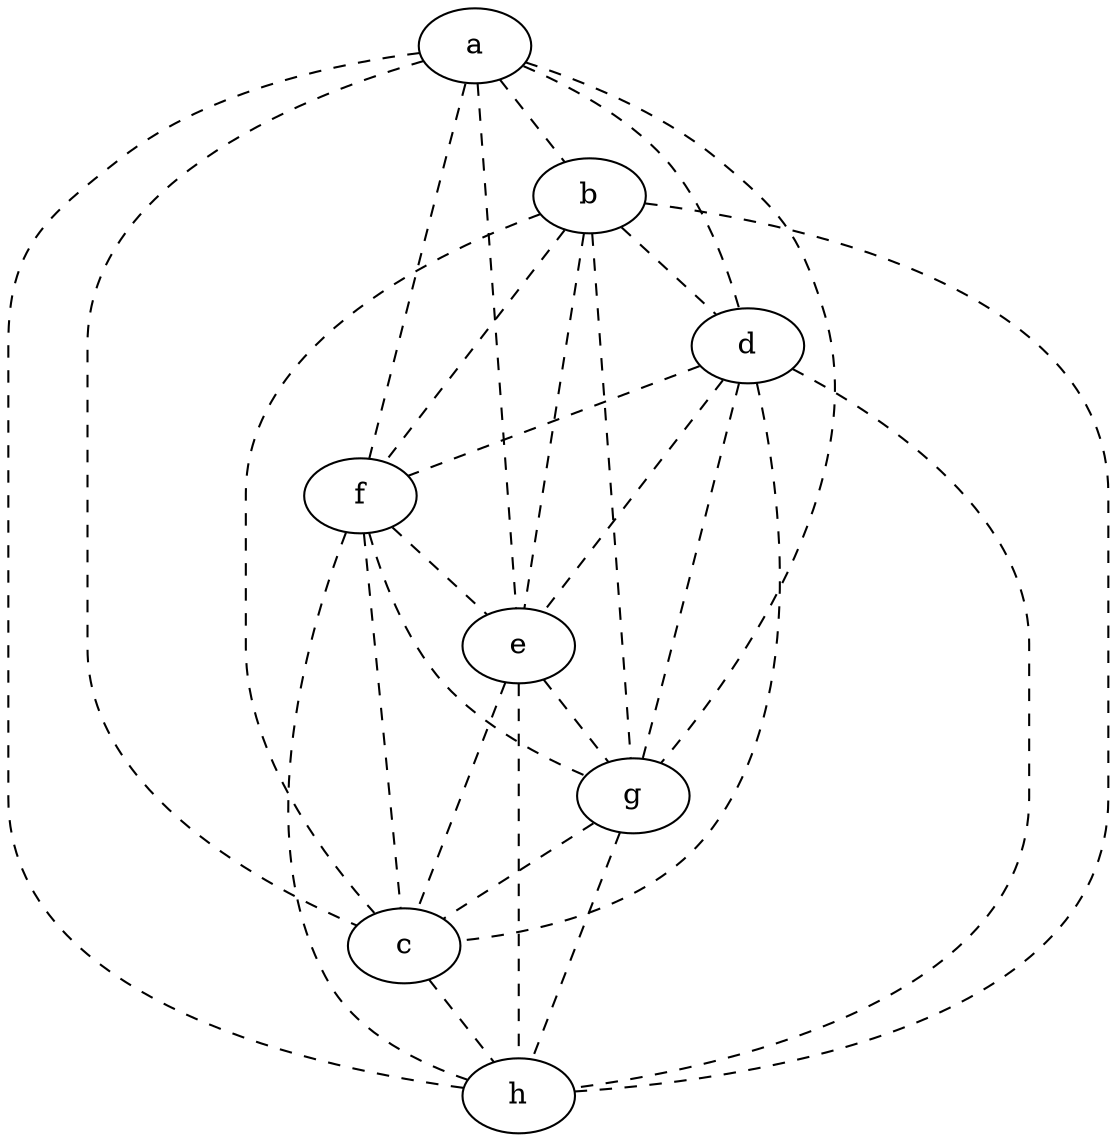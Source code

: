 strict graph "" {
a;
b;
d;
f;
e;
g;
c;
h;
a -- b  [color=black, style=dashed];
a -- d  [color=black, style=dashed];
a -- f  [color=black, style=dashed];
a -- e  [color=black, style=dashed];
a -- g  [color=black, style=dashed];
a -- c  [color=black, style=dashed];
a -- h  [color=black, style=dashed];
b -- d  [color=black, style=dashed];
b -- f  [color=black, style=dashed];
b -- e  [color=black, style=dashed];
b -- g  [color=black, style=dashed];
b -- c  [color=black, style=dashed];
b -- h  [color=black, style=dashed];
d -- f  [color=black, style=dashed];
d -- e  [color=black, style=dashed];
d -- g  [color=black, style=dashed];
d -- c  [color=black, style=dashed];
d -- h  [color=black, style=dashed];
f -- e  [color=black, style=dashed];
f -- g  [color=black, style=dashed];
f -- c  [color=black, style=dashed];
f -- h  [color=black, style=dashed];
e -- g  [color=black, style=dashed];
e -- c  [color=black, style=dashed];
e -- h  [color=black, style=dashed];
g -- c  [color=black, style=dashed];
g -- h  [color=black, style=dashed];
c -- h  [color=black, style=dashed];
}
